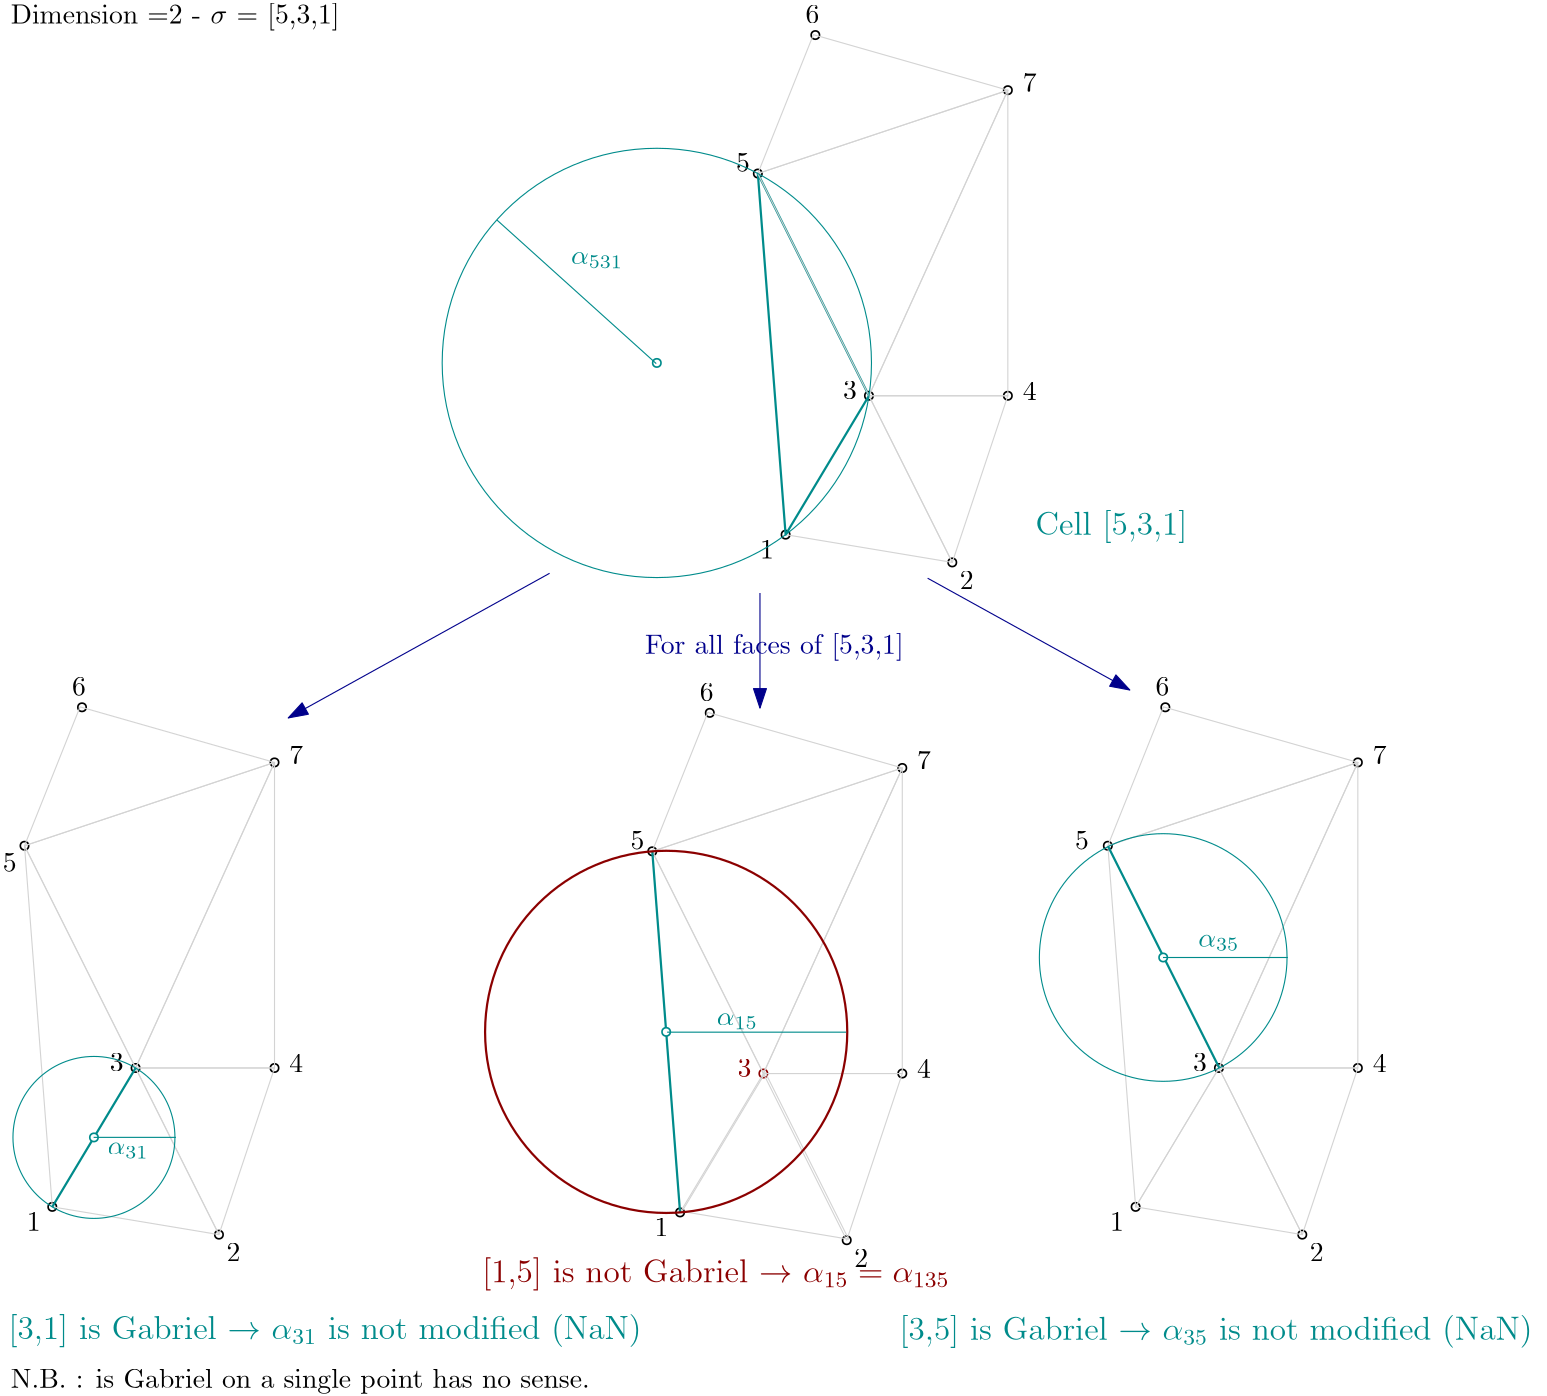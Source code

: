 <?xml version="1.0"?>
<!DOCTYPE ipe SYSTEM "ipe.dtd">
<ipe version="70005" creator="Ipe 7.1.4">
<info created="D:20150603143945" modified="D:20150623140121"/>
<ipestyle name="basic">
<symbol name="arrow/arc(spx)">
<path stroke="sym-stroke" fill="sym-stroke" pen="sym-pen">
0 0 m
-1 0.333 l
-1 -0.333 l
h
</path>
</symbol>
<symbol name="arrow/farc(spx)">
<path stroke="sym-stroke" fill="white" pen="sym-pen">
0 0 m
-1 0.333 l
-1 -0.333 l
h
</path>
</symbol>
<symbol name="mark/circle(sx)" transformations="translations">
<path fill="sym-stroke">
0.6 0 0 0.6 0 0 e
0.4 0 0 0.4 0 0 e
</path>
</symbol>
<symbol name="mark/disk(sx)" transformations="translations">
<path fill="sym-stroke">
0.6 0 0 0.6 0 0 e
</path>
</symbol>
<symbol name="mark/fdisk(sfx)" transformations="translations">
<group>
<path fill="sym-fill">
0.5 0 0 0.5 0 0 e
</path>
<path fill="sym-stroke" fillrule="eofill">
0.6 0 0 0.6 0 0 e
0.4 0 0 0.4 0 0 e
</path>
</group>
</symbol>
<symbol name="mark/box(sx)" transformations="translations">
<path fill="sym-stroke" fillrule="eofill">
-0.6 -0.6 m
0.6 -0.6 l
0.6 0.6 l
-0.6 0.6 l
h
-0.4 -0.4 m
0.4 -0.4 l
0.4 0.4 l
-0.4 0.4 l
h
</path>
</symbol>
<symbol name="mark/square(sx)" transformations="translations">
<path fill="sym-stroke">
-0.6 -0.6 m
0.6 -0.6 l
0.6 0.6 l
-0.6 0.6 l
h
</path>
</symbol>
<symbol name="mark/fsquare(sfx)" transformations="translations">
<group>
<path fill="sym-fill">
-0.5 -0.5 m
0.5 -0.5 l
0.5 0.5 l
-0.5 0.5 l
h
</path>
<path fill="sym-stroke" fillrule="eofill">
-0.6 -0.6 m
0.6 -0.6 l
0.6 0.6 l
-0.6 0.6 l
h
-0.4 -0.4 m
0.4 -0.4 l
0.4 0.4 l
-0.4 0.4 l
h
</path>
</group>
</symbol>
<symbol name="mark/cross(sx)" transformations="translations">
<group>
<path fill="sym-stroke">
-0.43 -0.57 m
0.57 0.43 l
0.43 0.57 l
-0.57 -0.43 l
h
</path>
<path fill="sym-stroke">
-0.43 0.57 m
0.57 -0.43 l
0.43 -0.57 l
-0.57 0.43 l
h
</path>
</group>
</symbol>
<symbol name="arrow/fnormal(spx)">
<path stroke="sym-stroke" fill="white" pen="sym-pen">
0 0 m
-1 0.333 l
-1 -0.333 l
h
</path>
</symbol>
<symbol name="arrow/pointed(spx)">
<path stroke="sym-stroke" fill="sym-stroke" pen="sym-pen">
0 0 m
-1 0.333 l
-0.8 0 l
-1 -0.333 l
h
</path>
</symbol>
<symbol name="arrow/fpointed(spx)">
<path stroke="sym-stroke" fill="white" pen="sym-pen">
0 0 m
-1 0.333 l
-0.8 0 l
-1 -0.333 l
h
</path>
</symbol>
<symbol name="arrow/linear(spx)">
<path stroke="sym-stroke" pen="sym-pen">
-1 0.333 m
0 0 l
-1 -0.333 l
</path>
</symbol>
<symbol name="arrow/fdouble(spx)">
<path stroke="sym-stroke" fill="white" pen="sym-pen">
0 0 m
-1 0.333 l
-1 -0.333 l
h
-1 0 m
-2 0.333 l
-2 -0.333 l
h
</path>
</symbol>
<symbol name="arrow/double(spx)">
<path stroke="sym-stroke" fill="sym-stroke" pen="sym-pen">
0 0 m
-1 0.333 l
-1 -0.333 l
h
-1 0 m
-2 0.333 l
-2 -0.333 l
h
</path>
</symbol>
<pen name="heavier" value="0.8"/>
<pen name="fat" value="1.2"/>
<pen name="ultrafat" value="2"/>
<symbolsize name="large" value="5"/>
<symbolsize name="small" value="2"/>
<symbolsize name="tiny" value="1.1"/>
<arrowsize name="large" value="10"/>
<arrowsize name="small" value="5"/>
<arrowsize name="tiny" value="3"/>
<color name="red" value="1 0 0"/>
<color name="green" value="0 1 0"/>
<color name="blue" value="0 0 1"/>
<color name="yellow" value="1 1 0"/>
<color name="orange" value="1 0.647 0"/>
<color name="gold" value="1 0.843 0"/>
<color name="purple" value="0.627 0.125 0.941"/>
<color name="gray" value="0.745"/>
<color name="brown" value="0.647 0.165 0.165"/>
<color name="navy" value="0 0 0.502"/>
<color name="pink" value="1 0.753 0.796"/>
<color name="seagreen" value="0.18 0.545 0.341"/>
<color name="turquoise" value="0.251 0.878 0.816"/>
<color name="violet" value="0.933 0.51 0.933"/>
<color name="darkblue" value="0 0 0.545"/>
<color name="darkcyan" value="0 0.545 0.545"/>
<color name="darkgray" value="0.663"/>
<color name="darkgreen" value="0 0.392 0"/>
<color name="darkmagenta" value="0.545 0 0.545"/>
<color name="darkorange" value="1 0.549 0"/>
<color name="darkred" value="0.545 0 0"/>
<color name="lightblue" value="0.678 0.847 0.902"/>
<color name="lightcyan" value="0.878 1 1"/>
<color name="lightgray" value="0.827"/>
<color name="lightgreen" value="0.565 0.933 0.565"/>
<color name="lightyellow" value="1 1 0.878"/>
<dashstyle name="dashed" value="[4] 0"/>
<dashstyle name="dotted" value="[1 3] 0"/>
<dashstyle name="dash dotted" value="[4 2 1 2] 0"/>
<dashstyle name="dash dot dotted" value="[4 2 1 2 1 2] 0"/>
<textsize name="large" value="\large"/>
<textsize name="Large" value="\Large"/>
<textsize name="LARGE" value="\LARGE"/>
<textsize name="huge" value="\huge"/>
<textsize name="Huge" value="\Huge"/>
<textsize name="small" value="\small"/>
<textsize name="footnote" value="\footnotesize"/>
<textsize name="tiny" value="\tiny"/>
<textstyle name="center" begin="\begin{center}" end="\end{center}"/>
<textstyle name="itemize" begin="\begin{itemize}" end="\end{itemize}"/>
<textstyle name="item" begin="\begin{itemize}\item{}" end="\end{itemize}"/>
<gridsize name="4 pts" value="4"/>
<gridsize name="8 pts (~3 mm)" value="8"/>
<gridsize name="16 pts (~6 mm)" value="16"/>
<gridsize name="32 pts (~12 mm)" value="32"/>
<gridsize name="10 pts (~3.5 mm)" value="10"/>
<gridsize name="20 pts (~7 mm)" value="20"/>
<gridsize name="14 pts (~5 mm)" value="14"/>
<gridsize name="28 pts (~10 mm)" value="28"/>
<gridsize name="56 pts (~20 mm)" value="56"/>
<anglesize name="90 deg" value="90"/>
<anglesize name="60 deg" value="60"/>
<anglesize name="45 deg" value="45"/>
<anglesize name="30 deg" value="30"/>
<anglesize name="22.5 deg" value="22.5"/>
<tiling name="falling" angle="-60" step="4" width="1"/>
<tiling name="rising" angle="30" step="4" width="1"/>
</ipestyle>
<page>
<layer name="alpha"/>
<view layers="alpha" active="alpha"/>
<use layer="alpha" matrix="1 0 0 1 0 80" name="mark/fdisk(sfx)" pos="280 660" size="normal" stroke="black" fill="white"/>
<use matrix="1 0 0 1 0.700256 69.8463" name="mark/fdisk(sfx)" pos="300 720" size="normal" stroke="black" fill="white"/>
<use matrix="1 0 0 1 0 80" name="mark/fdisk(sfx)" pos="370 690" size="normal" stroke="black" fill="white"/>
<use matrix="1 0 0 1 0 80" name="mark/fdisk(sfx)" pos="290 530" size="normal" stroke="black" fill="white"/>
<use matrix="1 0 0 1 0 80" name="mark/fdisk(sfx)" pos="350 520" size="normal" stroke="black" fill="white"/>
<use matrix="1 0 0 1 0 80" name="mark/fdisk(sfx)" pos="320 580" size="normal" stroke="black" fill="white"/>
<use matrix="1 0 0 1 0 80" name="mark/fdisk(sfx)" pos="370 580" size="normal" stroke="black" fill="white"/>
<path matrix="1 0 0 1 0 80" stroke="lightgray">
320 580 m
350 520 l
290 530 l
320 580 l
320 580 l
</path>
<path matrix="1 0 0 1 0 80" stroke="darkcyan" pen="heavier">
320 580 m
280 660 l
290 530 l
320 580 l
320 580 l
</path>
<path matrix="1 0 0 1 0 80" stroke="lightgray">
320 580 m
370 580 l
350 520 l
320 580 l
</path>
<text matrix="1 0 0 1 0 80" transformations="translations" pos="380 530" stroke="darkcyan" type="label" width="54.628" height="8.965" depth="2.99" valign="baseline" size="large">Cell [5,3,1]</text>
<text matrix="1 0 0 1 -2.15463 76.4987" transformations="translations" pos="282.952 524.893" stroke="black" type="label" width="4.981" height="6.42" depth="0" valign="baseline">1</text>
<text matrix="1 0 0 1 0 80" transformations="translations" pos="352.708 510.349" stroke="black" type="label" width="4.981" height="6.42" depth="0" valign="baseline">2</text>
<text matrix="1 0 0 1 0 80" transformations="translations" pos="310.693 578.759" stroke="black" type="label" width="4.981" height="6.42" depth="0" valign="baseline">3</text>
<text matrix="1 0 0 1 0 80" transformations="translations" pos="375.332 578.49" stroke="black" type="label" width="4.981" height="6.42" depth="0" valign="baseline">4</text>
<text matrix="1 0 0 1 0 80" transformations="translations" pos="272.179 660.635" stroke="black" type="label" width="4.981" height="6.42" depth="0" valign="baseline">5</text>
<text matrix="1 0 0 1 0.700256 69.8463" transformations="translations" pos="296.419 724.197" stroke="black" type="label" width="4.981" height="6.42" depth="0" valign="baseline">6</text>
<text matrix="1 0 0 1 0 80" transformations="translations" pos="375.332 689.453" stroke="black" type="label" width="4.981" height="6.42" depth="0" valign="baseline">7</text>
<path matrix="1 0 0 1 0 80" stroke="lightgray">
280 660 m
300 710 l
370 690 l
280 660 l
</path>
<path matrix="1 0 0 1 0 80" stroke="lightgray">
320 580 m
370 690 l
370 580 l
320 580 l
</path>
<path matrix="1 0 0 1 0 80" stroke="lightgray">
280 660 m
370 690 l
320 580 l
280 660 l
</path>
<path matrix="1 0 0 1 0 80" stroke="darkcyan">
77.2727 0 0 77.2727 243.636 591.818 e
</path>
<use matrix="1 0 0 1 0 80" name="mark/fdisk(sfx)" pos="243.636 591.818" size="normal" stroke="darkcyan" fill="white"/>
<path matrix="1 0 0 1 0 80" stroke="darkcyan">
243.428 591.569 m
186.061 643.28 l
</path>
<text matrix="1 0 0 1 0 80" transformations="translations" pos="212.724 627.389" stroke="darkcyan" type="label" width="18.785" height="4.294" depth="1.49" valign="baseline">$\alpha_{531}$</text>
<use matrix="1 0 0 1 -264 -162" name="mark/fdisk(sfx)" pos="280 660" size="normal" stroke="black" fill="white"/>
<use matrix="1 0 0 1 -263.3 -172.154" name="mark/fdisk(sfx)" pos="300 720" size="normal" stroke="black" fill="white"/>
<use matrix="1 0 0 1 -264 -162" name="mark/fdisk(sfx)" pos="370 690" size="normal" stroke="black" fill="white"/>
<use matrix="1 0 0 1 -264 -162" name="mark/fdisk(sfx)" pos="290 530" size="normal" stroke="black" fill="white"/>
<use matrix="1 0 0 1 -264 -162" name="mark/fdisk(sfx)" pos="350 520" size="normal" stroke="black" fill="white"/>
<use matrix="1 0 0 1 -264 -162" name="mark/fdisk(sfx)" pos="320 580" size="normal" stroke="black" fill="white"/>
<use matrix="1 0 0 1 -264 -162" name="mark/fdisk(sfx)" pos="370 580" size="normal" stroke="black" fill="white"/>
<path matrix="1 0 0 1 -264 -162" stroke="lightgray">
320 580 m
350 520 l
290 530 l
320 580 l
320 580 l
</path>
<path matrix="1 0 0 1 -264 -162" stroke="lightgray">
320 580 m
280 660 l
290 530 l
320 580 l
320 580 l
</path>
<path matrix="1 0 0 1 -264 -162" stroke="lightgray">
320 580 m
370 580 l
350 520 l
320 580 l
</path>
<text matrix="0.582962 0 0 1 -211.265 -209.555" transformations="translations" pos="380 530" stroke="darkcyan" type="label" width="231.798" height="8.965" depth="2.99" valign="baseline" size="large">[3,1] is Gabriel $\rightarrow$ $\alpha_{31}$ is not$\\$
modified (NaN)
</text>
<text matrix="1 0 0 1 -266.155 -165.501" transformations="translations" pos="282.952 524.893" stroke="black" type="label" width="4.981" height="6.42" depth="0" valign="baseline">1</text>
<text matrix="1 0 0 1 -264 -162" transformations="translations" pos="352.708 510.349" stroke="black" type="label" width="4.981" height="6.42" depth="0" valign="baseline">2</text>
<text matrix="1 0 0 1 -264 -162" transformations="translations" pos="310.693 578.759" stroke="black" type="label" width="4.981" height="6.42" depth="0" valign="baseline">3</text>
<text matrix="1 0 0 1 -264 -162" transformations="translations" pos="375.332 578.49" stroke="black" type="label" width="4.981" height="6.42" depth="0" valign="baseline">4</text>
<text matrix="1 0 0 1 -264 -172" transformations="translations" pos="272.179 660.635" stroke="black" type="label" width="4.981" height="6.42" depth="0" valign="baseline">5</text>
<text matrix="1 0 0 1 -263.3 -172.154" transformations="translations" pos="296.419 724.197" stroke="black" type="label" width="4.981" height="6.42" depth="0" valign="baseline">6</text>
<text matrix="1 0 0 1 -264 -162" transformations="translations" pos="375.332 689.453" stroke="black" type="label" width="4.981" height="6.42" depth="0" valign="baseline">7</text>
<path matrix="1 0 0 1 -264 -162" stroke="lightgray">
280 660 m
300 710 l
370 690 l
280 660 l
</path>
<path matrix="1 0 0 1 -264 -162" stroke="lightgray">
320 580 m
370 690 l
370 580 l
320 580 l
</path>
<path matrix="1 0 0 1 -264 -162" stroke="lightgray">
280 660 m
370 690 l
320 580 l
280 660 l
</path>
<text matrix="1 0 0 1 -166.834 -240.52" transformations="translations" pos="212.724 627.389" stroke="darkcyan" type="label" width="14.814" height="4.294" depth="1.49" valign="baseline">$\alpha_{31}$</text>
<path matrix="1 0 0 1 -264 -162" stroke="darkcyan" pen="heavier">
290 530 m
320 580 l
</path>
<path matrix="1 0 0 1 -264 -162" stroke="darkcyan">
29.1548 0 0 29.1548 305 555 e
</path>
<use matrix="1 0 0 1 -264 -162" name="mark/fdisk(sfx)" pos="305 555" size="normal" stroke="darkcyan" fill="white"/>
<path matrix="1 0 0 1 -264 -162" stroke="darkcyan">
304.883 555.015 m
334.509 555.015 l
</path>
<use matrix="1 0 0 1 -38 -164" name="mark/fdisk(sfx)" pos="280 660" size="normal" stroke="black" fill="white"/>
<use matrix="1 0 0 1 -37.2997 -174.154" name="mark/fdisk(sfx)" pos="300 720" size="normal" stroke="black" fill="white"/>
<use matrix="1 0 0 1 -38 -164" name="mark/fdisk(sfx)" pos="370 690" size="normal" stroke="black" fill="white"/>
<use matrix="1 0 0 1 -38 -164" name="mark/fdisk(sfx)" pos="290 530" size="normal" stroke="black" fill="white"/>
<use matrix="1 0 0 1 -38 -164" name="mark/fdisk(sfx)" pos="350 520" size="normal" stroke="black" fill="white"/>
<use matrix="1 0 0 1 -38 -164" name="mark/fdisk(sfx)" pos="320 580" size="normal" stroke="darkred" fill="white"/>
<use matrix="1 0 0 1 -38 -164" name="mark/fdisk(sfx)" pos="370 580" size="normal" stroke="black" fill="white"/>
<path matrix="1 0 0 1 -37.2997 -163.65" stroke="lightgray">
320 580 m
350 520 l
290 530 l
320 580 l
320 580 l
</path>
<path matrix="1 0 0 1 -38 -164" stroke="lightgray">
320 580 m
280 660 l
290 530 l
320 580 l
320 580 l
</path>
<path matrix="1 0 0 1 -38 -164" stroke="lightgray">
320 580 m
370 580 l
350 520 l
320 580 l
</path>
<text matrix="1 0 0 1 -199.21 -189.117" transformations="translations" pos="380 530" stroke="darkred" type="label" width="168.308" height="8.965" depth="2.99" valign="baseline" size="large">[1,5] is not Gabriel $\rightarrow$ $\alpha_{15} = \alpha_{135}$</text>
<text matrix="1 0 0 1 -40.1546 -167.501" transformations="translations" pos="282.952 524.893" stroke="black" type="label" width="4.981" height="6.42" depth="0" valign="baseline">1</text>
<text matrix="1 0 0 1 -38 -164" transformations="translations" pos="352.708 510.349" stroke="black" type="label" width="4.981" height="6.42" depth="0" valign="baseline">2</text>
<text matrix="1 0 0 1 -38 -164" transformations="translations" pos="310.693 578.759" stroke="darkred" type="label" width="4.981" height="6.42" depth="0" valign="baseline">3</text>
<text matrix="1 0 0 1 -38 -164" transformations="translations" pos="375.332 578.49" stroke="black" type="label" width="4.981" height="6.42" depth="0" valign="baseline">4</text>
<text matrix="1 0 0 1 -38 -164" transformations="translations" pos="272.179 660.635" stroke="black" type="label" width="4.981" height="6.42" depth="0" valign="baseline">5</text>
<text matrix="1 0 0 1 -37.2997 -174.154" transformations="translations" pos="296.419 724.197" stroke="black" type="label" width="4.981" height="6.42" depth="0" valign="baseline">6</text>
<text matrix="1 0 0 1 -38 -164" transformations="translations" pos="375.332 689.453" stroke="black" type="label" width="4.981" height="6.42" depth="0" valign="baseline">7</text>
<path matrix="1 0 0 1 -38 -164" stroke="lightgray">
280 660 m
300 710 l
370 690 l
280 660 l
</path>
<path matrix="1 0 0 1 -38 -164" stroke="lightgray">
320 580 m
370 690 l
370 580 l
320 580 l
</path>
<path matrix="1 0 0 1 -38 -164" stroke="lightgray">
280 660 m
370 690 l
320 580 l
280 660 l
</path>
<text matrix="1 0 0 1 52.4654 -193.97" transformations="translations" pos="212.724 627.389" stroke="darkcyan" type="label" width="14.814" height="4.294" depth="1.49" valign="baseline">$\alpha_{15}$</text>
<path matrix="1 0 0 1 -38 -164" stroke="darkcyan" pen="heavier">
290 530 m
280 660 l
</path>
<path matrix="1 0 0 1 -38 -164" stroke="darkred" pen="heavier">
65.192 0 0 65.192 285 595 e
</path>
<use matrix="1 0 0 1 126 -162" name="mark/fdisk(sfx)" pos="280 660" size="normal" stroke="black" fill="white"/>
<use matrix="1 0 0 1 126.7 -172.154" name="mark/fdisk(sfx)" pos="300 720" size="normal" stroke="black" fill="white"/>
<use matrix="1 0 0 1 126 -162" name="mark/fdisk(sfx)" pos="370 690" size="normal" stroke="black" fill="white"/>
<use matrix="1 0 0 1 126 -162" name="mark/fdisk(sfx)" pos="290 530" size="normal" stroke="black" fill="white"/>
<use matrix="1 0 0 1 126 -162" name="mark/fdisk(sfx)" pos="350 520" size="normal" stroke="black" fill="white"/>
<use matrix="1 0 0 1 126 -162" name="mark/fdisk(sfx)" pos="320 580" size="normal" stroke="black" fill="white"/>
<use matrix="1 0 0 1 126 -162" name="mark/fdisk(sfx)" pos="370 580" size="normal" stroke="black" fill="white"/>
<path matrix="1 0 0 1 126 -162" stroke="lightgray">
320 580 m
350 520 l
290 530 l
320 580 l
320 580 l
</path>
<path matrix="1 0 0 1 126 -162" stroke="lightgray">
320 580 m
280 660 l
290 530 l
320 580 l
320 580 l
</path>
<path matrix="1 0 0 1 126 -162" stroke="lightgray">
320 580 m
370 580 l
350 520 l
320 580 l
</path>
<text matrix="1 0 0 1 123.845 -165.501" transformations="translations" pos="282.952 524.893" stroke="black" type="label" width="4.981" height="6.42" depth="0" valign="baseline">1</text>
<text matrix="1 0 0 1 126 -162" transformations="translations" pos="352.708 510.349" stroke="black" type="label" width="4.981" height="6.42" depth="0" valign="baseline">2</text>
<text matrix="1 0 0 1 126 -162" transformations="translations" pos="310.693 578.759" stroke="black" type="label" width="4.981" height="6.42" depth="0" valign="baseline">3</text>
<text matrix="1 0 0 1 126 -162" transformations="translations" pos="375.332 578.49" stroke="black" type="label" width="4.981" height="6.42" depth="0" valign="baseline">4</text>
<text matrix="1 0 0 1 126.7 -172.154" transformations="translations" pos="296.419 724.197" stroke="black" type="label" width="4.981" height="6.42" depth="0" valign="baseline">6</text>
<text matrix="1 0 0 1 126 -162" transformations="translations" pos="375.332 689.453" stroke="black" type="label" width="4.981" height="6.42" depth="0" valign="baseline">7</text>
<path matrix="1 0 0 1 126 -162" stroke="lightgray">
280 660 m
300 710 l
370 690 l
280 660 l
</path>
<path matrix="1 0 0 1 126 -162" stroke="lightgray">
320 580 m
370 690 l
370 580 l
320 580 l
</path>
<path matrix="1 0 0 1 126 -162" stroke="lightgray">
280 660 m
370 690 l
320 580 l
280 660 l
</path>
<text matrix="1 0 0 1 225.859 -165.729" transformations="translations" pos="212.724 627.389" stroke="darkcyan" type="label" width="14.814" height="4.294" depth="1.49" valign="baseline">$\alpha_{35}$</text>
<text matrix="1 0 0 1 122 -164" transformations="translations" pos="272.179 660.635" stroke="black" type="label" width="4.981" height="6.42" depth="0" valign="baseline">5</text>
<path stroke="darkcyan" pen="heavier">
406.093 497.775 m
446.094 418.092 l
</path>
<path stroke="darkcyan">
44.5799 0 0 44.5799 425.934 457.774 e
</path>
<use name="mark/fdisk(sfx)" pos="425.934 457.774" size="normal" stroke="darkcyan" fill="white"/>
<path stroke="darkcyan">
425.854 457.774 m
470.795 457.774 l
</path>
<text matrix="1 0 0 1 -48.9756 -209.799" transformations="translations" pos="380 530" stroke="darkcyan" type="label" width="231.798" height="8.965" depth="2.99" valign="baseline" size="large">[3,5] is Gabriel $\rightarrow$ $\alpha_{35}$ is not modified (NaN)
</text>
<path stroke="darkblue" arrow="normal/normal">
205.028 596.091 m
110.946 544.02 l
</path>
<path stroke="darkblue" arrow="normal/normal">
280.768 588.99 m
280.768 547.57 l
</path>
<path stroke="darkblue" arrow="normal/normal">
341.123 594.316 m
413.904 554.079 l
</path>
<text matrix="1 0 0 1 39.645 -2.36686" transformations="translations" pos="199.703 569.464" stroke="darkblue" type="label" width="93.206" height="7.473" depth="2.49" valign="baseline">For all faces of [5,3,1]</text>
<text matrix="1 0 0 1 -93.391 2.68003" transformations="translations" pos="104.437 300.174" stroke="black" type="label" width="208.621" height="6.926" depth="1.93" valign="baseline">N.B. : is Gabriel on a single point has no sense.</text>
<text matrix="1 0 0 1 -36.9231 10" transformations="translations" pos="48 784" stroke="black" type="label" width="118.324" height="7.473" depth="2.49" valign="baseline">Dimension =2 - $\sigma$ = [5,3,1]</text>
<use name="mark/fdisk(sfx)" pos="247 431" size="normal" stroke="darkcyan" fill="white"/>
<path stroke="darkcyan">
247.333 430.892 m
311.764 430.892 l
</path>
</page>
</ipe>
